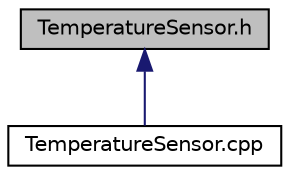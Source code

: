 digraph "TemperatureSensor.h"
{
 // LATEX_PDF_SIZE
  edge [fontname="Helvetica",fontsize="10",labelfontname="Helvetica",labelfontsize="10"];
  node [fontname="Helvetica",fontsize="10",shape=record];
  Node1 [label="TemperatureSensor.h",height=0.2,width=0.4,color="black", fillcolor="grey75", style="filled", fontcolor="black",tooltip="The TemperatureSensor class is a concrete subject in the Observer pattern."];
  Node1 -> Node2 [dir="back",color="midnightblue",fontsize="10",style="solid",fontname="Helvetica"];
  Node2 [label="TemperatureSensor.cpp",height=0.2,width=0.4,color="black", fillcolor="white", style="filled",URL="$TemperatureSensor_8cpp.html",tooltip="Adds a device to the list of observers."];
}
